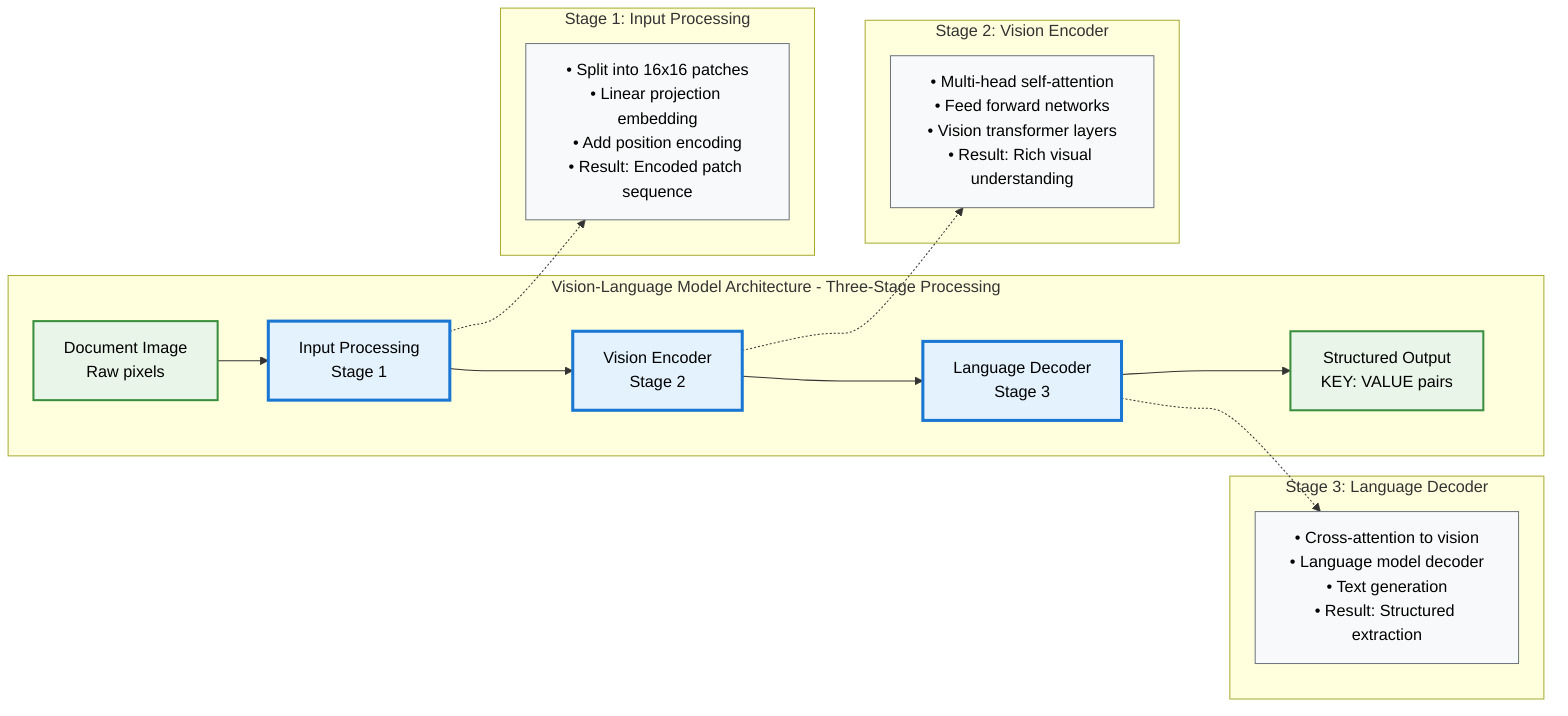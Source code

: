 graph LR
    subgraph vit ["Vision-Language Model Architecture - Three-Stage Processing"]
        A[Document Image<br/>Raw pixels] --> B[Input Processing<br/>Stage 1]
        B --> C[Vision Encoder<br/>Stage 2] 
        C --> D[Language Decoder<br/>Stage 3]
        D --> E[Structured Output<br/>KEY: VALUE pairs]
    end
    
    subgraph stage1 ["Stage 1: Input Processing"]
        F[• Split into 16x16 patches<br/>• Linear projection embedding<br/>• Add position encoding<br/>• Result: Encoded patch sequence]
    end
    
    subgraph stage2 ["Stage 2: Vision Encoder"]
        G[• Multi-head self-attention<br/>• Feed forward networks<br/>• Vision transformer layers<br/>• Result: Rich visual understanding]
    end
    
    subgraph stage3 ["Stage 3: Language Decoder"]
        H[• Cross-attention to vision<br/>• Language model decoder<br/>• Text generation<br/>• Result: Structured extraction]
    end
    
    B -.-> F
    C -.-> G  
    D -.-> H
    
    %% Styling
    classDef mainFlow fill:#e3f2fd,stroke:#1976d2,stroke-width:3px,color:#000
    classDef stageDetail fill:#f8f9fa,stroke:#6c757d,stroke-width:1px,color:#000
    classDef inputOutput fill:#e8f5e8,stroke:#388e3c,stroke-width:2px,color:#000
    
    class B,C,D mainFlow
    class A,E inputOutput
    class F,G,H stageDetail